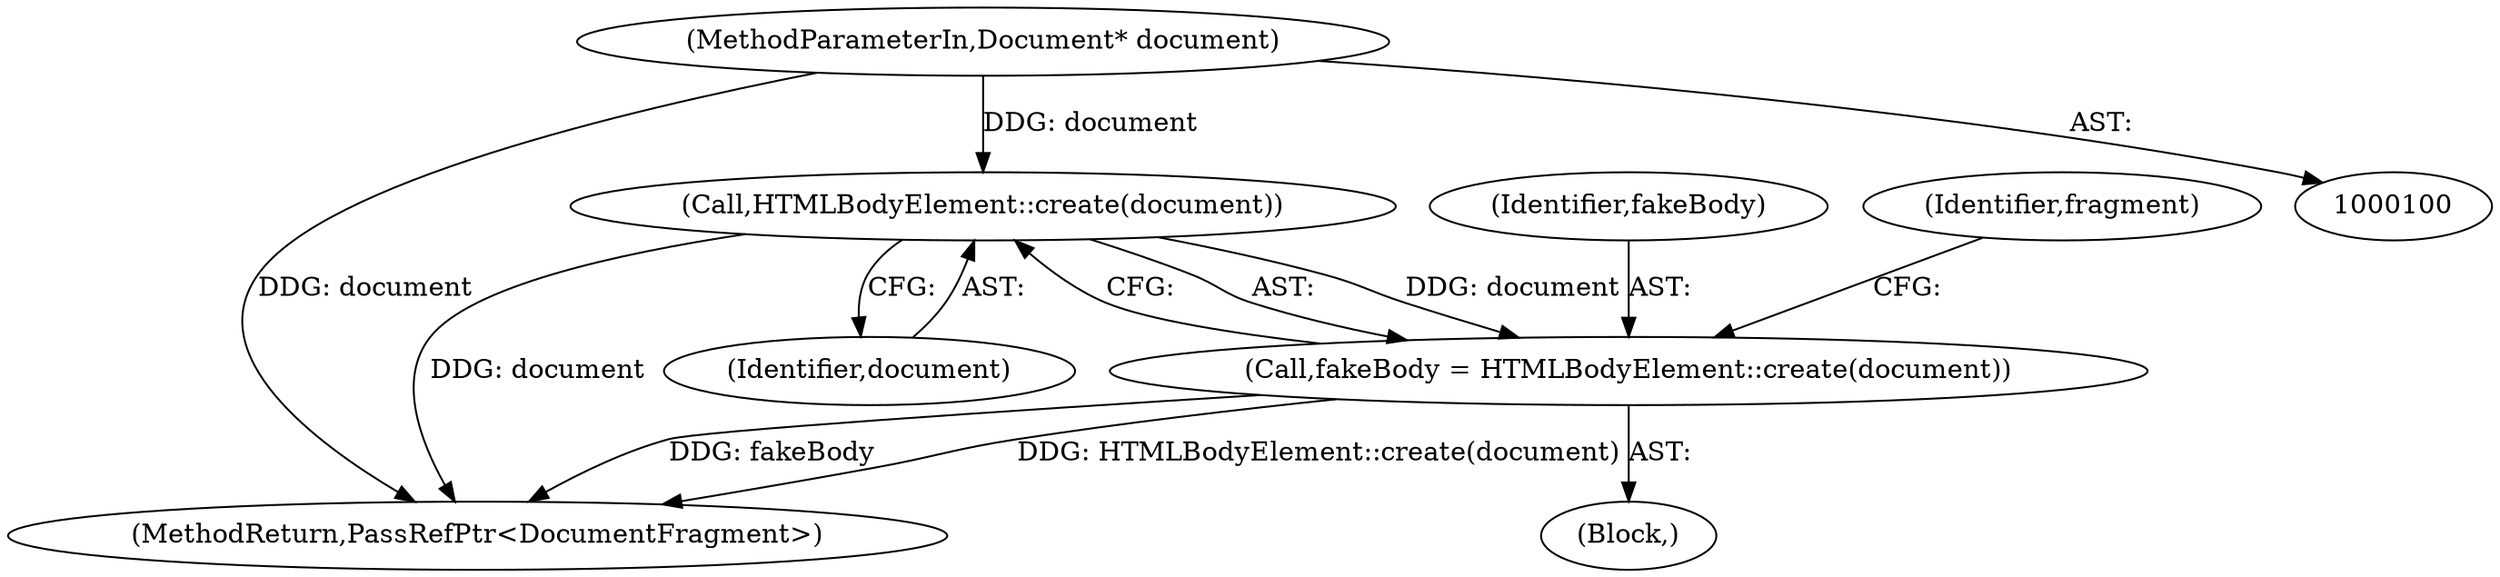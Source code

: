 digraph "0_Chrome_73edae623529f04c668268de49d00324b96166a2_3@pointer" {
"1000101" [label="(MethodParameterIn,Document* document)"];
"1000109" [label="(Call,HTMLBodyElement::create(document))"];
"1000107" [label="(Call,fakeBody = HTMLBodyElement::create(document))"];
"1000107" [label="(Call,fakeBody = HTMLBodyElement::create(document))"];
"1000136" [label="(MethodReturn,PassRefPtr<DocumentFragment>)"];
"1000108" [label="(Identifier,fakeBody)"];
"1000110" [label="(Identifier,document)"];
"1000109" [label="(Call,HTMLBodyElement::create(document))"];
"1000113" [label="(Identifier,fragment)"];
"1000101" [label="(MethodParameterIn,Document* document)"];
"1000105" [label="(Block,)"];
"1000101" -> "1000100"  [label="AST: "];
"1000101" -> "1000136"  [label="DDG: document"];
"1000101" -> "1000109"  [label="DDG: document"];
"1000109" -> "1000107"  [label="AST: "];
"1000109" -> "1000110"  [label="CFG: "];
"1000110" -> "1000109"  [label="AST: "];
"1000107" -> "1000109"  [label="CFG: "];
"1000109" -> "1000136"  [label="DDG: document"];
"1000109" -> "1000107"  [label="DDG: document"];
"1000107" -> "1000105"  [label="AST: "];
"1000108" -> "1000107"  [label="AST: "];
"1000113" -> "1000107"  [label="CFG: "];
"1000107" -> "1000136"  [label="DDG: fakeBody"];
"1000107" -> "1000136"  [label="DDG: HTMLBodyElement::create(document)"];
}

